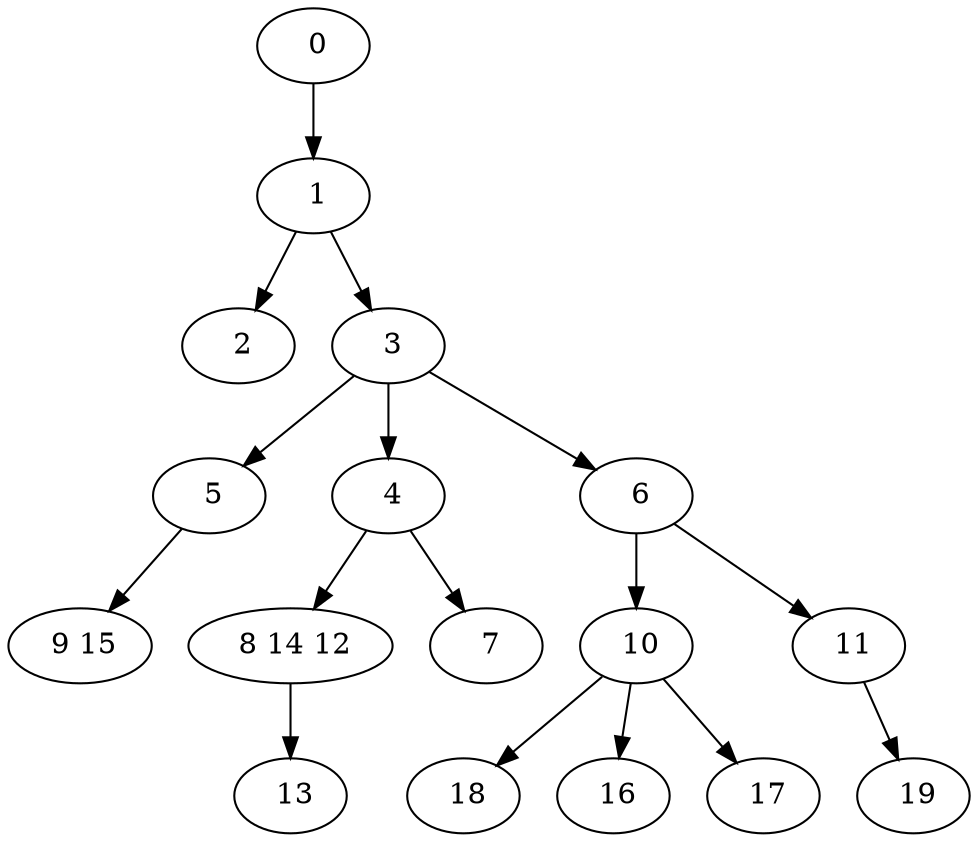 digraph mytree {
" 1" -> " 2";
" 1" -> " 3";
" 2";
" 3" -> " 5";
" 3" -> " 4";
" 3" -> " 6";
" 18";
" 5" -> " 9 15";
" 4" -> " 8 14 12";
" 4" -> " 7";
" 6" -> " 10";
" 6" -> " 11";
" 8 14 12" -> " 13";
" 13";
" 7";
" 9 15";
" 10" -> " 18";
" 10" -> " 16";
" 10" -> " 17";
" 11" -> " 19";
" 16";
" 17";
" 19";
" 0" -> " 1";
}
